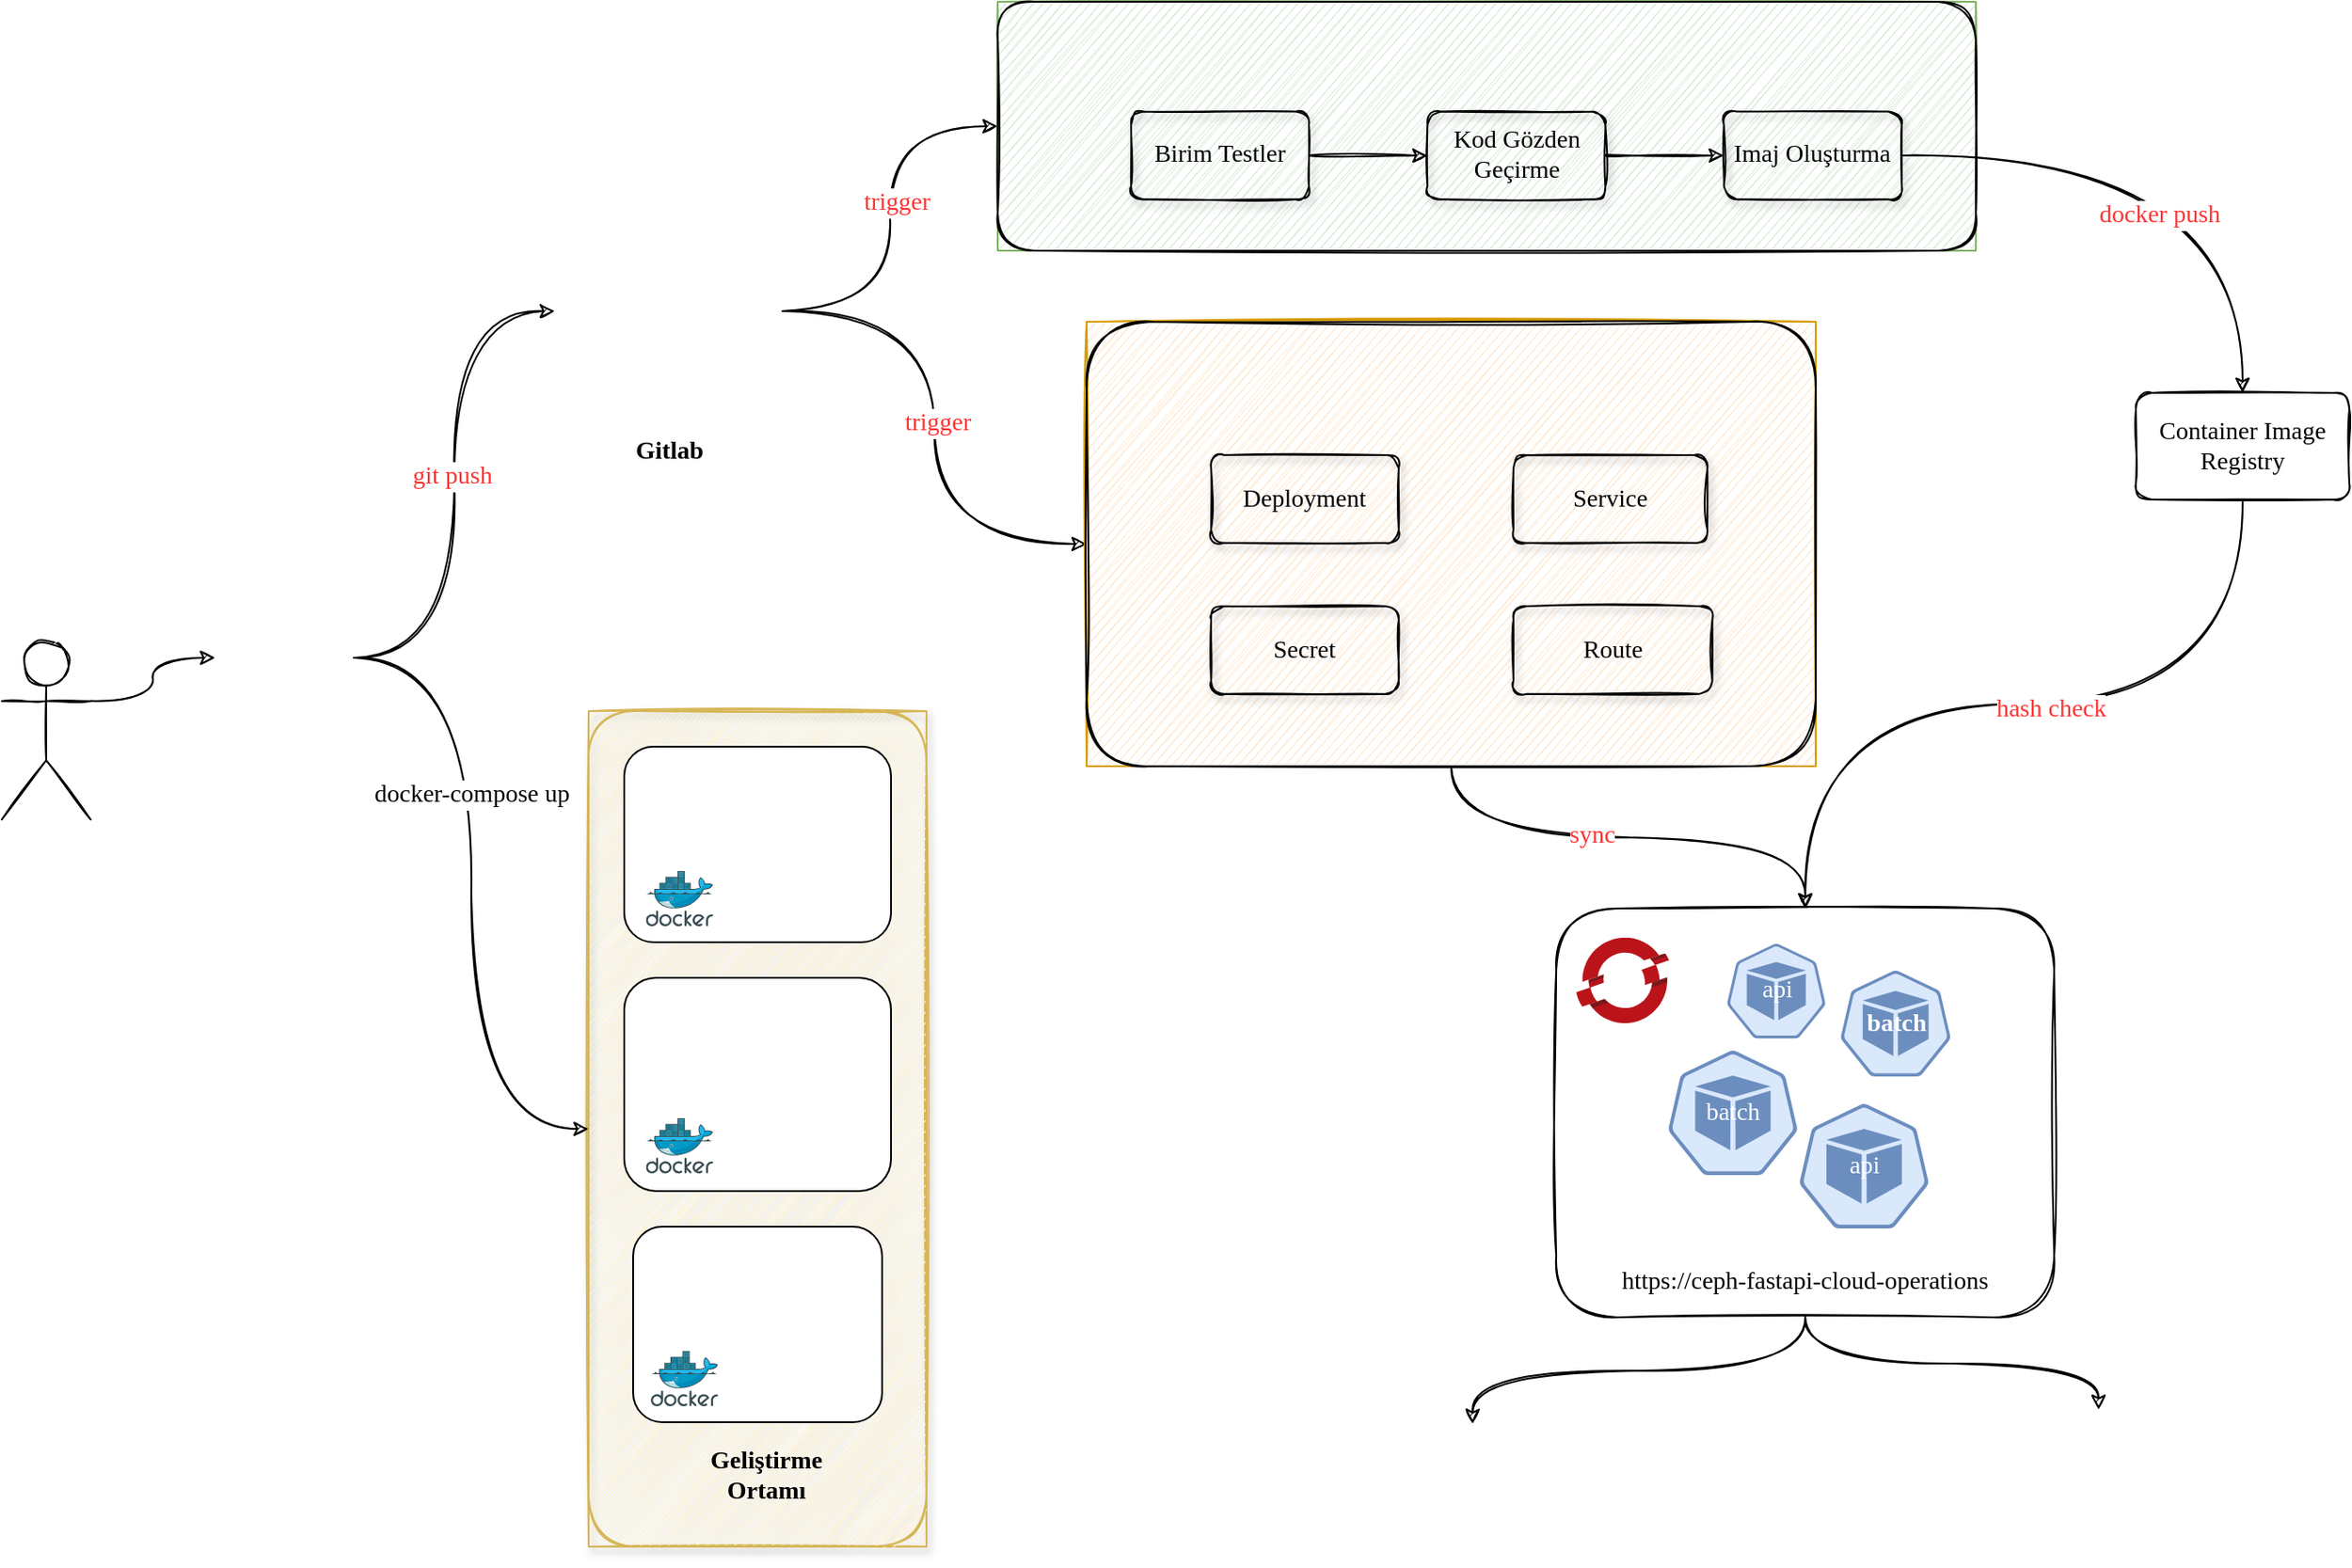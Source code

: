 <mxfile version="14.4.4" type="github">
  <diagram id="0_Pe4eXvfOU6qmhsP7j4" name="Page-1">
    <mxGraphModel dx="1538" dy="1299" grid="0" gridSize="10" guides="0" tooltips="0" connect="1" arrows="1" fold="1" page="0" pageScale="1" pageWidth="850" pageHeight="1100" math="0" shadow="0">
      <root>
        <mxCell id="0" />
        <mxCell id="1" parent="0" />
        <mxCell id="f1VP-ZpTaFvrlX2AiYO5-24" value="" style="group;fillColor=#fff2cc;strokeColor=#d6b656;sketch=1;shadow=1;" vertex="1" connectable="0" parent="1">
          <mxGeometry x="380" y="99" width="190" height="470" as="geometry" />
        </mxCell>
        <mxCell id="f1VP-ZpTaFvrlX2AiYO5-2" value="" style="rounded=1;whiteSpace=wrap;html=1;sketch=1;fillColor=#fff2cc;strokeColor=#d6b656;" vertex="1" parent="f1VP-ZpTaFvrlX2AiYO5-24">
          <mxGeometry width="190" height="470" as="geometry" />
        </mxCell>
        <mxCell id="f1VP-ZpTaFvrlX2AiYO5-6" value="" style="group;sketch=1;shadow=0;" vertex="1" connectable="0" parent="f1VP-ZpTaFvrlX2AiYO5-24">
          <mxGeometry x="20" y="10" width="150" height="130" as="geometry" />
        </mxCell>
        <mxCell id="f1VP-ZpTaFvrlX2AiYO5-5" value="" style="rounded=1;whiteSpace=wrap;html=1;" vertex="1" parent="f1VP-ZpTaFvrlX2AiYO5-6">
          <mxGeometry y="10" width="150" height="110" as="geometry" />
        </mxCell>
        <mxCell id="f1VP-ZpTaFvrlX2AiYO5-1" value="" style="aspect=fixed;html=1;points=[];align=center;image;fontSize=12;image=img/lib/mscae/Docker.svg;" vertex="1" parent="f1VP-ZpTaFvrlX2AiYO5-6">
          <mxGeometry x="12.2" y="80" width="37.8" height="31" as="geometry" />
        </mxCell>
        <mxCell id="f1VP-ZpTaFvrlX2AiYO5-106" value="" style="shape=image;html=1;verticalAlign=top;verticalLabelPosition=bottom;labelBackgroundColor=#ffffff;imageAspect=0;aspect=fixed;image=https://cdn4.iconfinder.com/data/icons/logos-brands-5/24/mysql-128.png;rounded=0;shadow=0;sketch=0;strokeColor=#000000;fillColor=none;fontFamily=Comic Sans MS;fontSize=14;" vertex="1" parent="f1VP-ZpTaFvrlX2AiYO5-6">
          <mxGeometry x="52" y="11" width="83" height="83" as="geometry" />
        </mxCell>
        <mxCell id="f1VP-ZpTaFvrlX2AiYO5-11" value="" style="group;sketch=1;" vertex="1" connectable="0" parent="f1VP-ZpTaFvrlX2AiYO5-24">
          <mxGeometry x="20" y="140" width="150" height="130" as="geometry" />
        </mxCell>
        <mxCell id="f1VP-ZpTaFvrlX2AiYO5-12" value="" style="rounded=1;whiteSpace=wrap;html=1;" vertex="1" parent="f1VP-ZpTaFvrlX2AiYO5-11">
          <mxGeometry y="10" width="150" height="120" as="geometry" />
        </mxCell>
        <mxCell id="f1VP-ZpTaFvrlX2AiYO5-13" value="" style="aspect=fixed;html=1;points=[];align=center;image;fontSize=12;image=img/lib/mscae/Docker.svg;" vertex="1" parent="f1VP-ZpTaFvrlX2AiYO5-11">
          <mxGeometry x="12.2" y="89" width="37.8" height="31" as="geometry" />
        </mxCell>
        <mxCell id="f1VP-ZpTaFvrlX2AiYO5-15" value="" style="shape=image;html=1;verticalAlign=top;verticalLabelPosition=bottom;labelBackgroundColor=#ffffff;imageAspect=0;aspect=fixed;image=https://cdn2.iconfinder.com/data/icons/oxygen/128x128/mimetypes/application-x-python.png" vertex="1" parent="f1VP-ZpTaFvrlX2AiYO5-11">
          <mxGeometry x="50" y="16" width="88" height="88" as="geometry" />
        </mxCell>
        <mxCell id="f1VP-ZpTaFvrlX2AiYO5-21" value="" style="group;sketch=1;" vertex="1" connectable="0" parent="f1VP-ZpTaFvrlX2AiYO5-24">
          <mxGeometry x="25" y="290" width="146.06" height="110" as="geometry" />
        </mxCell>
        <mxCell id="f1VP-ZpTaFvrlX2AiYO5-16" value="" style="rounded=1;whiteSpace=wrap;html=1;" vertex="1" parent="f1VP-ZpTaFvrlX2AiYO5-21">
          <mxGeometry width="140" height="110" as="geometry" />
        </mxCell>
        <mxCell id="f1VP-ZpTaFvrlX2AiYO5-17" value="" style="aspect=fixed;html=1;points=[];align=center;image;fontSize=12;image=img/lib/mscae/Docker.svg;" vertex="1" parent="f1VP-ZpTaFvrlX2AiYO5-21">
          <mxGeometry x="10" y="70" width="37.8" height="31" as="geometry" />
        </mxCell>
        <mxCell id="f1VP-ZpTaFvrlX2AiYO5-100" value="" style="shape=image;imageAspect=0;aspect=fixed;verticalLabelPosition=bottom;verticalAlign=top;rounded=0;shadow=0;sketch=0;strokeColor=#000000;fillColor=none;fontFamily=Comic Sans MS;fontSize=14;fontColor=#FF3333;image=https://raw.githubusercontent.com/Thomas-X/jsonapi-mock/master/jsonapi.jpg;" vertex="1" parent="f1VP-ZpTaFvrlX2AiYO5-21">
          <mxGeometry x="13" y="28" width="126.06" height="32" as="geometry" />
        </mxCell>
        <mxCell id="f1VP-ZpTaFvrlX2AiYO5-22" value="Geliştirme Ortamı" style="text;html=1;strokeColor=none;align=center;verticalAlign=middle;whiteSpace=wrap;rounded=0;fontFamily=Comic Sans MS;sketch=1;fontSize=14;fontStyle=1" vertex="1" parent="f1VP-ZpTaFvrlX2AiYO5-24">
          <mxGeometry x="80" y="420" width="40" height="20" as="geometry" />
        </mxCell>
        <mxCell id="f1VP-ZpTaFvrlX2AiYO5-26" style="edgeStyle=orthogonalEdgeStyle;orthogonalLoop=1;jettySize=auto;html=1;exitX=1;exitY=0.333;exitDx=0;exitDy=0;exitPerimeter=0;entryX=0;entryY=0.5;entryDx=0;entryDy=0;fontFamily=Comic Sans MS;fontSize=14;curved=1;sketch=1;" edge="1" parent="1" source="f1VP-ZpTaFvrlX2AiYO5-25" target="f1VP-ZpTaFvrlX2AiYO5-31">
          <mxGeometry relative="1" as="geometry" />
        </mxCell>
        <mxCell id="f1VP-ZpTaFvrlX2AiYO5-25" value="" style="shape=umlActor;verticalLabelPosition=bottom;verticalAlign=top;html=1;outlineConnect=0;rounded=0;shadow=0;sketch=1;fillColor=none;fontFamily=Comic Sans MS;fontSize=14;" vertex="1" parent="1">
          <mxGeometry x="50" y="60" width="50" height="100" as="geometry" />
        </mxCell>
        <mxCell id="f1VP-ZpTaFvrlX2AiYO5-32" style="edgeStyle=orthogonalEdgeStyle;curved=1;sketch=1;orthogonalLoop=1;jettySize=auto;html=1;entryX=0;entryY=0.5;entryDx=0;entryDy=0;fontFamily=Comic Sans MS;fontSize=14;" edge="1" parent="1" source="f1VP-ZpTaFvrlX2AiYO5-31" target="f1VP-ZpTaFvrlX2AiYO5-2">
          <mxGeometry relative="1" as="geometry" />
        </mxCell>
        <mxCell id="f1VP-ZpTaFvrlX2AiYO5-33" value="docker-compose up" style="edgeLabel;html=1;align=center;verticalAlign=middle;resizable=0;points=[];fontSize=14;fontFamily=Comic Sans MS;" vertex="1" connectable="0" parent="f1VP-ZpTaFvrlX2AiYO5-32">
          <mxGeometry x="-0.28" relative="1" as="geometry">
            <mxPoint as="offset" />
          </mxGeometry>
        </mxCell>
        <mxCell id="f1VP-ZpTaFvrlX2AiYO5-36" style="edgeStyle=orthogonalEdgeStyle;curved=1;sketch=1;orthogonalLoop=1;jettySize=auto;html=1;exitX=1;exitY=0.5;exitDx=0;exitDy=0;entryX=0;entryY=0.5;entryDx=0;entryDy=0;fontFamily=Comic Sans MS;fontSize=14;" edge="1" parent="1" source="f1VP-ZpTaFvrlX2AiYO5-31" target="f1VP-ZpTaFvrlX2AiYO5-38">
          <mxGeometry relative="1" as="geometry">
            <mxPoint x="340" y="-96" as="targetPoint" />
          </mxGeometry>
        </mxCell>
        <mxCell id="f1VP-ZpTaFvrlX2AiYO5-101" value="git push" style="edgeLabel;html=1;align=center;verticalAlign=middle;resizable=0;points=[];fontSize=14;fontFamily=Comic Sans MS;fontColor=#FF3333;" vertex="1" connectable="0" parent="f1VP-ZpTaFvrlX2AiYO5-36">
          <mxGeometry x="0.029" y="3" relative="1" as="geometry">
            <mxPoint x="1" as="offset" />
          </mxGeometry>
        </mxCell>
        <mxCell id="f1VP-ZpTaFvrlX2AiYO5-31" value="" style="shape=image;html=1;verticalAlign=top;verticalLabelPosition=bottom;labelBackgroundColor=#ffffff;imageAspect=0;aspect=fixed;image=https://cdn4.iconfinder.com/data/icons/essential-3/32/356-Document_Code-128.png;rounded=0;shadow=0;sketch=1;fillColor=#999999;fontFamily=Comic Sans MS;fontSize=14;" vertex="1" parent="1">
          <mxGeometry x="170" y="30" width="78" height="78" as="geometry" />
        </mxCell>
        <mxCell id="f1VP-ZpTaFvrlX2AiYO5-49" style="edgeStyle=orthogonalEdgeStyle;curved=1;sketch=1;orthogonalLoop=1;jettySize=auto;html=1;exitX=1;exitY=0.5;exitDx=0;exitDy=0;fontFamily=Comic Sans MS;fontSize=14;" edge="1" parent="1" source="f1VP-ZpTaFvrlX2AiYO5-38" target="f1VP-ZpTaFvrlX2AiYO5-41">
          <mxGeometry relative="1" as="geometry" />
        </mxCell>
        <mxCell id="f1VP-ZpTaFvrlX2AiYO5-103" value="trigger" style="edgeLabel;html=1;align=center;verticalAlign=middle;resizable=0;points=[];fontSize=14;fontFamily=Comic Sans MS;fontColor=#FF3333;" vertex="1" connectable="0" parent="f1VP-ZpTaFvrlX2AiYO5-49">
          <mxGeometry x="0.089" y="-2" relative="1" as="geometry">
            <mxPoint x="1" y="1" as="offset" />
          </mxGeometry>
        </mxCell>
        <mxCell id="f1VP-ZpTaFvrlX2AiYO5-59" style="edgeStyle=orthogonalEdgeStyle;curved=1;sketch=1;orthogonalLoop=1;jettySize=auto;html=1;entryX=0;entryY=0.5;entryDx=0;entryDy=0;fontFamily=Comic Sans MS;fontSize=14;" edge="1" parent="1" source="f1VP-ZpTaFvrlX2AiYO5-38" target="f1VP-ZpTaFvrlX2AiYO5-51">
          <mxGeometry relative="1" as="geometry" />
        </mxCell>
        <mxCell id="f1VP-ZpTaFvrlX2AiYO5-102" value="trigger" style="edgeLabel;html=1;align=center;verticalAlign=middle;resizable=0;points=[];fontSize=14;fontFamily=Comic Sans MS;fontColor=#FF3333;" vertex="1" connectable="0" parent="f1VP-ZpTaFvrlX2AiYO5-59">
          <mxGeometry x="-0.023" y="1" relative="1" as="geometry">
            <mxPoint y="1" as="offset" />
          </mxGeometry>
        </mxCell>
        <mxCell id="f1VP-ZpTaFvrlX2AiYO5-38" value="Gitlab" style="shape=image;html=1;verticalAlign=top;verticalLabelPosition=bottom;labelBackgroundColor=#ffffff;imageAspect=0;aspect=fixed;image=https://cdn3.iconfinder.com/data/icons/logos-and-brands-adobe/512/144_Gitlab-128.png;rounded=0;shadow=0;sketch=1;fillColor=#999999;fontFamily=Comic Sans MS;fontSize=14;fontStyle=1" vertex="1" parent="1">
          <mxGeometry x="361" y="-190" width="128" height="128" as="geometry" />
        </mxCell>
        <mxCell id="f1VP-ZpTaFvrlX2AiYO5-48" value="" style="group;fillColor=#d5e8d4;strokeColor=#82b366;sketch=1;" vertex="1" connectable="0" parent="1">
          <mxGeometry x="610" y="-300" width="550" height="140" as="geometry" />
        </mxCell>
        <mxCell id="f1VP-ZpTaFvrlX2AiYO5-41" value="" style="rounded=1;whiteSpace=wrap;html=1;shadow=0;sketch=1;fontFamily=Comic Sans MS;fontSize=14;fillColor=none;" vertex="1" parent="f1VP-ZpTaFvrlX2AiYO5-48">
          <mxGeometry width="550" height="140" as="geometry" />
        </mxCell>
        <mxCell id="f1VP-ZpTaFvrlX2AiYO5-42" value="" style="shape=image;imageAspect=0;aspect=fixed;verticalLabelPosition=bottom;verticalAlign=top;rounded=0;shadow=1;sketch=1;fillColor=none;fontFamily=Comic Sans MS;fontSize=14;image=https://miro.medium.com/max/1400/1*LNGlN72rGhNqx6YcPiF0GQ.png;" vertex="1" parent="f1VP-ZpTaFvrlX2AiYO5-48">
          <mxGeometry x="25" y="8.235" width="123.403" height="39.631" as="geometry" />
        </mxCell>
        <mxCell id="f1VP-ZpTaFvrlX2AiYO5-43" value="Birim Testler" style="rounded=1;whiteSpace=wrap;html=1;shadow=1;sketch=1;fillColor=none;fontFamily=Comic Sans MS;fontSize=14;" vertex="1" parent="f1VP-ZpTaFvrlX2AiYO5-48">
          <mxGeometry x="75.0" y="61.765" width="100" height="49.412" as="geometry" />
        </mxCell>
        <mxCell id="f1VP-ZpTaFvrlX2AiYO5-44" value="Kod Gözden Geçirme" style="whiteSpace=wrap;html=1;rounded=1;shadow=1;fontFamily=Comic Sans MS;fontSize=14;fillColor=none;sketch=1;" vertex="1" parent="f1VP-ZpTaFvrlX2AiYO5-48">
          <mxGeometry x="241.667" y="61.765" width="100" height="49.412" as="geometry" />
        </mxCell>
        <mxCell id="f1VP-ZpTaFvrlX2AiYO5-46" value="Imaj Oluşturma" style="whiteSpace=wrap;html=1;rounded=1;shadow=1;fontFamily=Comic Sans MS;fontSize=14;fillColor=none;sketch=1;" vertex="1" parent="f1VP-ZpTaFvrlX2AiYO5-48">
          <mxGeometry x="408.333" y="61.765" width="100" height="49.412" as="geometry" />
        </mxCell>
        <mxCell id="f1VP-ZpTaFvrlX2AiYO5-45" value="" style="edgeStyle=orthogonalEdgeStyle;curved=1;sketch=1;orthogonalLoop=1;jettySize=auto;html=1;fontFamily=Comic Sans MS;fontSize=14;" edge="1" parent="f1VP-ZpTaFvrlX2AiYO5-48" source="f1VP-ZpTaFvrlX2AiYO5-43" target="f1VP-ZpTaFvrlX2AiYO5-44">
          <mxGeometry relative="1" as="geometry" />
        </mxCell>
        <mxCell id="f1VP-ZpTaFvrlX2AiYO5-47" value="" style="edgeStyle=orthogonalEdgeStyle;curved=1;sketch=1;orthogonalLoop=1;jettySize=auto;html=1;fontFamily=Comic Sans MS;fontSize=14;" edge="1" parent="f1VP-ZpTaFvrlX2AiYO5-48" source="f1VP-ZpTaFvrlX2AiYO5-44" target="f1VP-ZpTaFvrlX2AiYO5-46">
          <mxGeometry relative="1" as="geometry" />
        </mxCell>
        <mxCell id="f1VP-ZpTaFvrlX2AiYO5-50" value="" style="group;sketch=1;fillColor=#ffe6cc;strokeColor=#d79b00;" vertex="1" connectable="0" parent="1">
          <mxGeometry x="660" y="-120" width="410" height="250" as="geometry" />
        </mxCell>
        <mxCell id="f1VP-ZpTaFvrlX2AiYO5-51" value="" style="rounded=1;whiteSpace=wrap;html=1;shadow=0;sketch=1;fontFamily=Comic Sans MS;fontSize=14;fillColor=none;" vertex="1" parent="f1VP-ZpTaFvrlX2AiYO5-50">
          <mxGeometry width="410" height="250" as="geometry" />
        </mxCell>
        <mxCell id="f1VP-ZpTaFvrlX2AiYO5-53" value="Deployment" style="rounded=1;whiteSpace=wrap;html=1;shadow=1;sketch=1;fillColor=none;fontFamily=Comic Sans MS;fontSize=14;" vertex="1" parent="f1VP-ZpTaFvrlX2AiYO5-50">
          <mxGeometry x="69.998" y="75" width="105.491" height="49.41" as="geometry" />
        </mxCell>
        <mxCell id="f1VP-ZpTaFvrlX2AiYO5-54" value="Service" style="whiteSpace=wrap;html=1;rounded=1;shadow=1;fontFamily=Comic Sans MS;fontSize=14;fillColor=none;sketch=1;" vertex="1" parent="f1VP-ZpTaFvrlX2AiYO5-50">
          <mxGeometry x="240.005" y="75" width="109.041" height="49.41" as="geometry" />
        </mxCell>
        <mxCell id="f1VP-ZpTaFvrlX2AiYO5-55" value="Secret" style="whiteSpace=wrap;html=1;rounded=1;shadow=1;fontFamily=Comic Sans MS;fontSize=14;fillColor=none;sketch=1;" vertex="1" parent="f1VP-ZpTaFvrlX2AiYO5-50">
          <mxGeometry x="69.998" y="160" width="105.491" height="49.41" as="geometry" />
        </mxCell>
        <mxCell id="f1VP-ZpTaFvrlX2AiYO5-58" value="" style="shape=image;imageAspect=0;aspect=fixed;verticalLabelPosition=bottom;verticalAlign=top;rounded=0;shadow=1;sketch=1;fillColor=none;fontFamily=Comic Sans MS;fontSize=14;image=https://miro.medium.com/max/1400/1*RgMWYxzOW5dJaslhW3wJ4Q.png;" vertex="1" parent="f1VP-ZpTaFvrlX2AiYO5-50">
          <mxGeometry x="20.001" y="23.75" width="110.583" height="51.25" as="geometry" />
        </mxCell>
        <mxCell id="f1VP-ZpTaFvrlX2AiYO5-68" value="Route" style="whiteSpace=wrap;html=1;rounded=1;shadow=1;fontFamily=Comic Sans MS;fontSize=14;fillColor=none;sketch=1;" vertex="1" parent="f1VP-ZpTaFvrlX2AiYO5-50">
          <mxGeometry x="240.005" y="160" width="111.818" height="49.41" as="geometry" />
        </mxCell>
        <mxCell id="f1VP-ZpTaFvrlX2AiYO5-82" style="edgeStyle=orthogonalEdgeStyle;curved=1;sketch=1;orthogonalLoop=1;jettySize=auto;html=1;exitX=0.5;exitY=1;exitDx=0;exitDy=0;fontFamily=Comic Sans MS;fontSize=14;" edge="1" parent="1" source="f1VP-ZpTaFvrlX2AiYO5-74" target="f1VP-ZpTaFvrlX2AiYO5-71">
          <mxGeometry relative="1" as="geometry">
            <mxPoint x="1370" as="targetPoint" />
          </mxGeometry>
        </mxCell>
        <mxCell id="f1VP-ZpTaFvrlX2AiYO5-107" value="hash check" style="edgeLabel;html=1;align=center;verticalAlign=middle;resizable=0;points=[];fontSize=14;fontFamily=Comic Sans MS;fontColor=#FF3333;" vertex="1" connectable="0" parent="f1VP-ZpTaFvrlX2AiYO5-82">
          <mxGeometry x="-0.063" y="3" relative="1" as="geometry">
            <mxPoint as="offset" />
          </mxGeometry>
        </mxCell>
        <mxCell id="f1VP-ZpTaFvrlX2AiYO5-74" value="Container Image Registry" style="rounded=1;whiteSpace=wrap;html=1;shadow=0;sketch=1;strokeColor=#000000;fillColor=none;fontFamily=Comic Sans MS;fontSize=14;" vertex="1" parent="1">
          <mxGeometry x="1250" y="-80" width="120" height="60" as="geometry" />
        </mxCell>
        <mxCell id="f1VP-ZpTaFvrlX2AiYO5-79" style="edgeStyle=orthogonalEdgeStyle;curved=1;sketch=1;orthogonalLoop=1;jettySize=auto;html=1;exitX=1;exitY=0.5;exitDx=0;exitDy=0;fontFamily=Comic Sans MS;fontSize=14;" edge="1" parent="1" source="f1VP-ZpTaFvrlX2AiYO5-46" target="f1VP-ZpTaFvrlX2AiYO5-74">
          <mxGeometry relative="1" as="geometry" />
        </mxCell>
        <mxCell id="f1VP-ZpTaFvrlX2AiYO5-104" value="docker push" style="edgeLabel;html=1;align=center;verticalAlign=middle;resizable=0;points=[];fontSize=14;fontFamily=Comic Sans MS;fontColor=#FF3333;" vertex="1" connectable="0" parent="f1VP-ZpTaFvrlX2AiYO5-79">
          <mxGeometry x="-0.11" y="-33" relative="1" as="geometry">
            <mxPoint as="offset" />
          </mxGeometry>
        </mxCell>
        <mxCell id="f1VP-ZpTaFvrlX2AiYO5-81" value="" style="group;fontStyle=1" vertex="1" connectable="0" parent="1">
          <mxGeometry x="924.06" y="210" width="290" height="230" as="geometry" />
        </mxCell>
        <mxCell id="f1VP-ZpTaFvrlX2AiYO5-71" value="" style="rounded=1;whiteSpace=wrap;html=1;shadow=0;sketch=1;strokeColor=#000000;fillColor=none;fontFamily=Comic Sans MS;fontSize=14;" vertex="1" parent="f1VP-ZpTaFvrlX2AiYO5-81">
          <mxGeometry width="280" height="230" as="geometry" />
        </mxCell>
        <mxCell id="f1VP-ZpTaFvrlX2AiYO5-80" value="" style="aspect=fixed;html=1;points=[];align=center;image;fontSize=12;image=img/lib/mscae/OpenShift.svg;rounded=0;shadow=0;sketch=1;strokeColor=#000000;fillColor=none;" vertex="1" parent="f1VP-ZpTaFvrlX2AiYO5-81">
          <mxGeometry x="11.2" y="16.43" width="52.292" height="48.107" as="geometry" />
        </mxCell>
        <mxCell id="f1VP-ZpTaFvrlX2AiYO5-86" value="api" style="html=1;dashed=0;whitespace=wrap;fillColor=#dae8fc;strokeColor=#6c8ebf;points=[[0.005,0.63,0],[0.1,0.2,0],[0.9,0.2,0],[0.5,0,0],[0.995,0.63,0],[0.72,0.99,0],[0.5,1,0],[0.28,0.99,0]];shape=mxgraph.kubernetes.icon;prIcon=pod;rounded=0;shadow=0;sketch=0;fontFamily=Comic Sans MS;fontSize=14;fontColor=#FFFFFF;" vertex="1" parent="f1VP-ZpTaFvrlX2AiYO5-81">
          <mxGeometry x="96.108" y="16.77" width="55.243" height="59.43" as="geometry" />
        </mxCell>
        <mxCell id="f1VP-ZpTaFvrlX2AiYO5-89" value="api" style="html=1;dashed=0;whitespace=wrap;fillColor=#dae8fc;strokeColor=#6c8ebf;points=[[0.005,0.63,0],[0.1,0.2,0],[0.9,0.2,0],[0.5,0,0],[0.995,0.63,0],[0.72,0.99,0],[0.5,1,0],[0.28,0.99,0]];shape=mxgraph.kubernetes.icon;prIcon=pod;rounded=0;shadow=0;sketch=0;fontFamily=Comic Sans MS;fontSize=14;fontColor=#FFFFFF;" vertex="1" parent="f1VP-ZpTaFvrlX2AiYO5-81">
          <mxGeometry x="136.22" y="110" width="73.78" height="70" as="geometry" />
        </mxCell>
        <mxCell id="f1VP-ZpTaFvrlX2AiYO5-88" value="batch" style="html=1;dashed=0;whitespace=wrap;fillColor=#dae8fc;strokeColor=#6c8ebf;points=[[0.005,0.63,0],[0.1,0.2,0],[0.9,0.2,0],[0.5,0,0],[0.995,0.63,0],[0.72,0.99,0],[0.5,1,0],[0.28,0.99,0]];shape=mxgraph.kubernetes.icon;prIcon=pod;rounded=0;shadow=0;sketch=0;fontFamily=Comic Sans MS;fontSize=14;fontStyle=1;fontColor=#FFFFFF;" vertex="1" parent="f1VP-ZpTaFvrlX2AiYO5-81">
          <mxGeometry x="159.998" y="30" width="61.676" height="69.43" as="geometry" />
        </mxCell>
        <mxCell id="f1VP-ZpTaFvrlX2AiYO5-96" value="batch" style="html=1;dashed=0;whitespace=wrap;fillColor=#dae8fc;strokeColor=#6c8ebf;points=[[0.005,0.63,0],[0.1,0.2,0],[0.9,0.2,0],[0.5,0,0],[0.995,0.63,0],[0.72,0.99,0],[0.5,1,0],[0.28,0.99,0]];shape=mxgraph.kubernetes.icon;prIcon=pod;rounded=0;shadow=0;sketch=0;fontFamily=Comic Sans MS;fontSize=14;fontColor=#FFFFFF;" vertex="1" parent="f1VP-ZpTaFvrlX2AiYO5-81">
          <mxGeometry x="62.44" y="80" width="73.78" height="70" as="geometry" />
        </mxCell>
        <mxCell id="f1VP-ZpTaFvrlX2AiYO5-97" value="https://ceph-fastapi-cloud-operations" style="text;html=1;strokeColor=none;fillColor=none;align=center;verticalAlign=middle;whiteSpace=wrap;rounded=0;shadow=0;sketch=0;fontFamily=Comic Sans MS;fontSize=14;" vertex="1" parent="f1VP-ZpTaFvrlX2AiYO5-81">
          <mxGeometry x="-10" y="200" width="300" height="20" as="geometry" />
        </mxCell>
        <mxCell id="f1VP-ZpTaFvrlX2AiYO5-83" style="edgeStyle=orthogonalEdgeStyle;curved=1;sketch=1;orthogonalLoop=1;jettySize=auto;html=1;fontFamily=Comic Sans MS;fontSize=14;" edge="1" parent="1" source="f1VP-ZpTaFvrlX2AiYO5-51" target="f1VP-ZpTaFvrlX2AiYO5-71">
          <mxGeometry relative="1" as="geometry" />
        </mxCell>
        <mxCell id="f1VP-ZpTaFvrlX2AiYO5-105" value="sync" style="edgeLabel;html=1;align=center;verticalAlign=middle;resizable=0;points=[];fontSize=14;fontFamily=Comic Sans MS;fontColor=#FF3333;" vertex="1" connectable="0" parent="f1VP-ZpTaFvrlX2AiYO5-83">
          <mxGeometry x="-0.147" y="1" relative="1" as="geometry">
            <mxPoint as="offset" />
          </mxGeometry>
        </mxCell>
        <mxCell id="f1VP-ZpTaFvrlX2AiYO5-91" value="" style="shape=image;imageAspect=0;aspect=fixed;verticalLabelPosition=bottom;verticalAlign=top;rounded=0;shadow=0;sketch=0;strokeColor=#000000;fillColor=none;fontFamily=Comic Sans MS;fontSize=14;image=https://camo.githubusercontent.com/c16fc78a0c6c22b6e5811cdb4ed06f7286cbc44b28abc8f012ecafd3d66e3b9c/68747470733a2f2f636570682e636f6d2f77702d636f6e74656e742f75706c6f6164732f323031362f30372f436570685f4c6f676f5f5374616e646172645f5247425f3132303431315f66612e706e67;" vertex="1" parent="1">
          <mxGeometry x="790" y="500" width="174.06" height="80" as="geometry" />
        </mxCell>
        <mxCell id="f1VP-ZpTaFvrlX2AiYO5-92" style="edgeStyle=orthogonalEdgeStyle;curved=1;sketch=1;orthogonalLoop=1;jettySize=auto;html=1;exitX=0.5;exitY=1;exitDx=0;exitDy=0;fontFamily=Comic Sans MS;fontSize=14;" edge="1" parent="1" source="f1VP-ZpTaFvrlX2AiYO5-71" target="f1VP-ZpTaFvrlX2AiYO5-91">
          <mxGeometry relative="1" as="geometry" />
        </mxCell>
        <mxCell id="f1VP-ZpTaFvrlX2AiYO5-94" style="edgeStyle=orthogonalEdgeStyle;curved=1;sketch=1;orthogonalLoop=1;jettySize=auto;html=1;exitX=0.5;exitY=1;exitDx=0;exitDy=0;entryX=0.5;entryY=0;entryDx=0;entryDy=0;fontFamily=Comic Sans MS;fontSize=14;" edge="1" parent="1" source="f1VP-ZpTaFvrlX2AiYO5-71" target="f1VP-ZpTaFvrlX2AiYO5-95">
          <mxGeometry relative="1" as="geometry">
            <mxPoint x="1519" y="370" as="targetPoint" />
          </mxGeometry>
        </mxCell>
        <mxCell id="f1VP-ZpTaFvrlX2AiYO5-95" value="" style="shape=image;html=1;verticalAlign=top;verticalLabelPosition=bottom;labelBackgroundColor=#ffffff;imageAspect=0;aspect=fixed;image=https://cdn4.iconfinder.com/data/icons/logos-brands-5/24/mysql-128.png;rounded=0;shadow=0;sketch=0;strokeColor=#000000;fillColor=none;fontFamily=Comic Sans MS;fontSize=14;" vertex="1" parent="1">
          <mxGeometry x="1190" y="492" width="78" height="78" as="geometry" />
        </mxCell>
      </root>
    </mxGraphModel>
  </diagram>
</mxfile>
